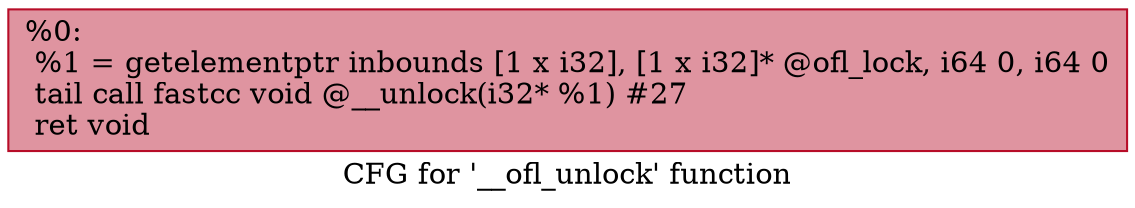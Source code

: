 digraph "CFG for '__ofl_unlock' function" {
	label="CFG for '__ofl_unlock' function";

	Node0x246f820 [shape=record,color="#b70d28ff", style=filled, fillcolor="#b70d2870",label="{%0:\l  %1 = getelementptr inbounds [1 x i32], [1 x i32]* @ofl_lock, i64 0, i64 0\l  tail call fastcc void @__unlock(i32* %1) #27\l  ret void\l}"];
}
